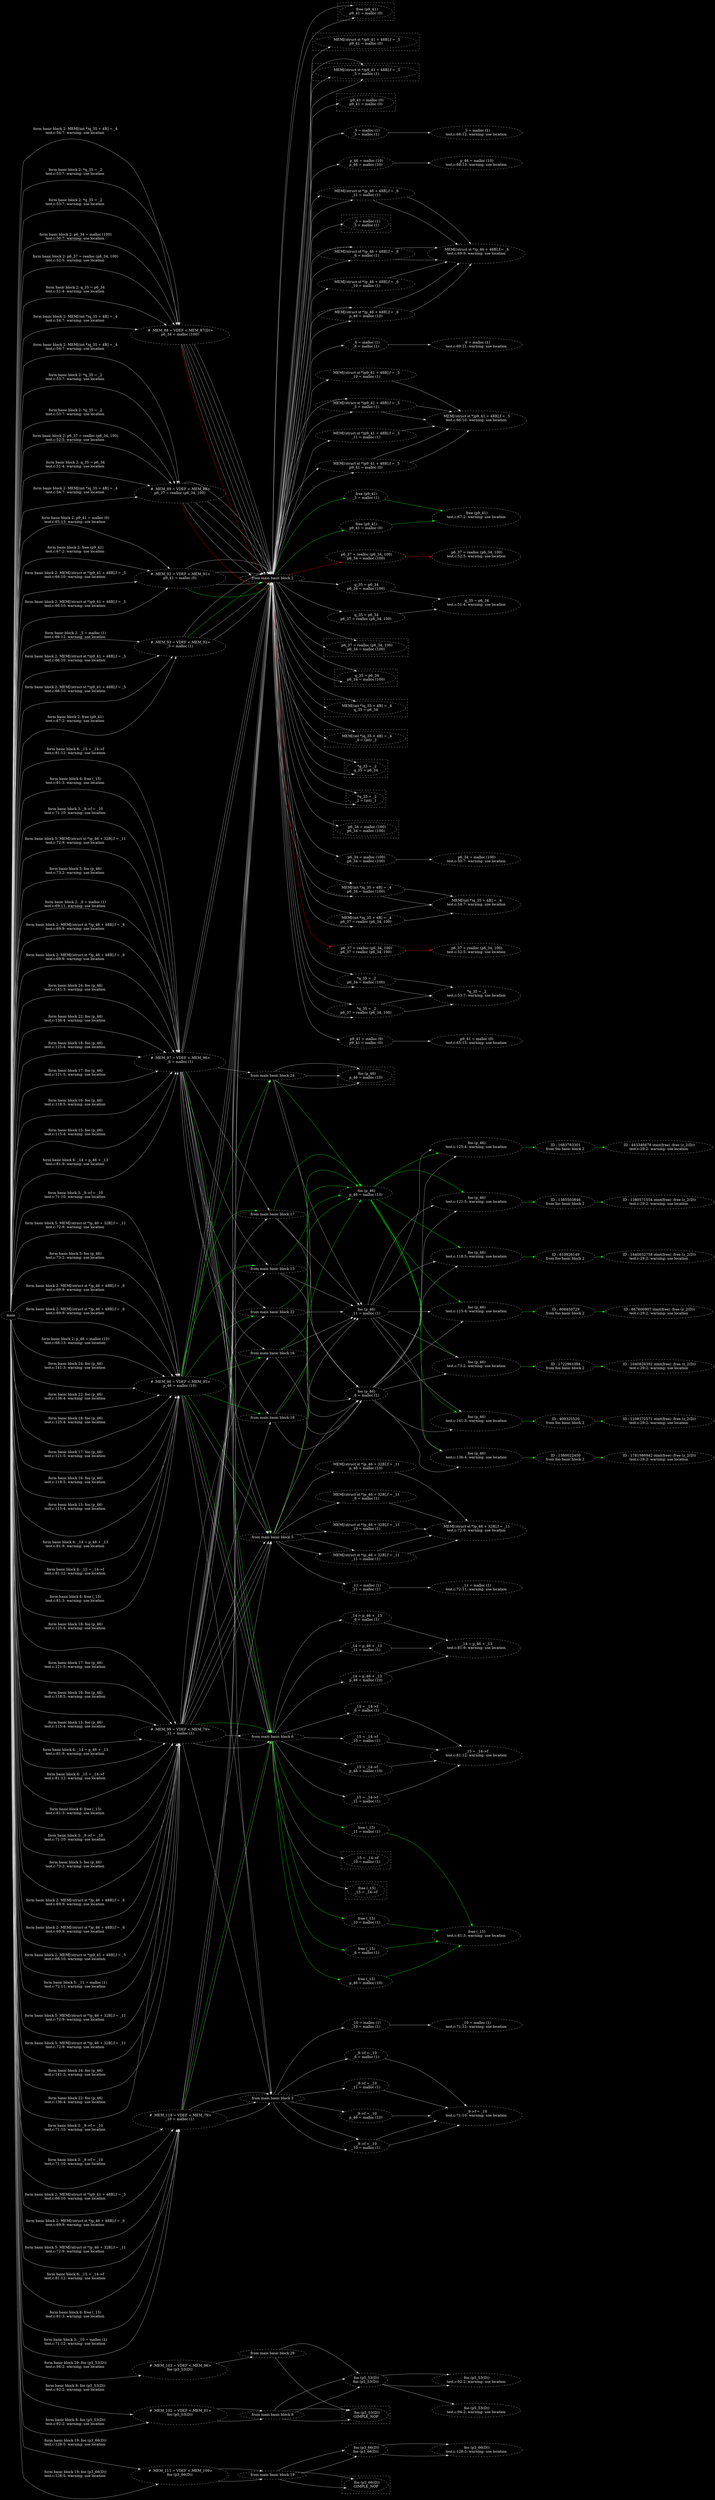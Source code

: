digraph {   graph [bgcolor=black];node [fillcolor=black color=lightgray     fontsize = 15 fontcolor=white  style="filled,dashed"]; edge [color=lightgray]; constraint=false ;rankdir = LR; rank=same; nodesep=1.0; 


" main
"->


" # .MEM_88 = VDEF <.MEM_87(D)>
p6_34 = malloc (100)

"

[fontsize = 15 fontcolor=white;label=" form basic block 2: p6_37 = realloc (p6_34, 100)
test.c:52:5: warning: use location

" ]

" # .MEM_88 = VDEF <.MEM_87(D)>
p6_34 = malloc (100)

"->

" from main basic block 2"

->" p6_37 = realloc (p6_34, 100)
p6_34 = malloc (100)
"

->" p6_37 = realloc (p6_34, 100)
test.c:52:5: warning: use location

"

[color="red" ]


" main
"->


" # .MEM_88 = VDEF <.MEM_87(D)>
p6_34 = malloc (100)

"

[fontsize = 15 fontcolor=white;label=" form basic block 2: q_35 = p6_34
test.c:51:4: warning: use location

" ]

" # .MEM_88 = VDEF <.MEM_87(D)>
p6_34 = malloc (100)

"->

" from main basic block 2"

->" q_35 = p6_34
p6_34 = malloc (100)
"

->" q_35 = p6_34
test.c:51:4: warning: use location

"


" main
"->


" # .MEM_88 = VDEF <.MEM_87(D)>
p6_34 = malloc (100)

"

[fontsize = 15 fontcolor=white;label=" form basic block 2: MEM[(int *)q_35 + 4B] = _4
test.c:54:7: warning: use location

" ]

" # .MEM_88 = VDEF <.MEM_87(D)>
p6_34 = malloc (100)

"->

" from main basic block 2"

->" MEM[(int *)q_35 + 4B] = _4
p6_34 = malloc (100)
"

->" MEM[(int *)q_35 + 4B] = _4
test.c:54:7: warning: use location

"


" main
"->


" # .MEM_88 = VDEF <.MEM_87(D)>
p6_34 = malloc (100)

"

[fontsize = 15 fontcolor=white;label=" form basic block 2: MEM[(int *)q_35 + 4B] = _4
test.c:54:7: warning: use location

" ]

" # .MEM_88 = VDEF <.MEM_87(D)>
p6_34 = malloc (100)

"->

" from main basic block 2"

->" MEM[(int *)q_35 + 4B] = _4
p6_34 = malloc (100)
"

->" MEM[(int *)q_35 + 4B] = _4
test.c:54:7: warning: use location

"


" main
"->


" # .MEM_88 = VDEF <.MEM_87(D)>
p6_34 = malloc (100)

"

[fontsize = 15 fontcolor=white;label=" form basic block 2: *q_35 = _2
test.c:53:7: warning: use location

" ]

" # .MEM_88 = VDEF <.MEM_87(D)>
p6_34 = malloc (100)

"->

" from main basic block 2"

->" *q_35 = _2
p6_34 = malloc (100)
"

->" *q_35 = _2
test.c:53:7: warning: use location

"


" main
"->


" # .MEM_88 = VDEF <.MEM_87(D)>
p6_34 = malloc (100)

"

[fontsize = 15 fontcolor=white;label=" form basic block 2: *q_35 = _2
test.c:53:7: warning: use location

" ]

" # .MEM_88 = VDEF <.MEM_87(D)>
p6_34 = malloc (100)

"->

" from main basic block 2"

->" *q_35 = _2
p6_34 = malloc (100)
"

->" *q_35 = _2
test.c:53:7: warning: use location

"


" main
"->


" # .MEM_88 = VDEF <.MEM_87(D)>
p6_34 = malloc (100)

"

[fontsize = 15 fontcolor=white;label=" form basic block 2: p6_34 = malloc (100)
test.c:50:7: warning: use location
" ]

" # .MEM_88 = VDEF <.MEM_87(D)>
p6_34 = malloc (100)

"->

" from main basic block 2"

->" p6_34 = malloc (100)
p6_34 = malloc (100)
"

->" p6_34 = malloc (100)
test.c:50:7: warning: use location
"


" from main basic block 2"

->subgraph cluster_1575362822 { color=lightgrey; style ="dashed";"  p6_37 = realloc (p6_34, 100)
p6_34 = malloc (100)
";}

" from main basic block 2"

->subgraph cluster_56674758 { color=lightgrey; style ="dashed";"  q_35 = p6_34
p6_34 = malloc (100)
";}

" from main basic block 2"

->subgraph cluster_282928336 { color=lightgrey; style ="dashed";"  MEM[(int *)q_35 + 4B] = _4
q_35 = p6_34
";}

" from main basic block 2"

->subgraph cluster_232375663 { color=lightgrey; style ="dashed";"  MEM[(int *)q_35 + 4B] = _4
_4 = (int) _3
";}

" from main basic block 2"

->subgraph cluster_1827764016 { color=lightgrey; style ="dashed";"  *q_35 = _2
q_35 = p6_34
";}

" from main basic block 2"

->subgraph cluster_1718423237 { color=lightgrey; style ="dashed";"  *q_35 = _2
_2 = (int) _1
";}

" from main basic block 2"

->subgraph cluster_2013150117 { color=lightgrey; style ="dashed";"  p6_34 = malloc (100)
p6_34 = malloc (100)
";}








" main
"->


" # .MEM_89 = VDEF <.MEM_88>
p6_37 = realloc (p6_34, 100)

"

[fontsize = 15 fontcolor=white;label=" form basic block 2: p6_37 = realloc (p6_34, 100)
test.c:52:5: warning: use location
" ]

" # .MEM_89 = VDEF <.MEM_88>
p6_37 = realloc (p6_34, 100)

"->

" from main basic block 2"

->" p6_37 = realloc (p6_34, 100)
p6_37 = realloc (p6_34, 100)
"

->" p6_37 = realloc (p6_34, 100)
test.c:52:5: warning: use location
"

[color="red" ]


" main
"->


" # .MEM_89 = VDEF <.MEM_88>
p6_37 = realloc (p6_34, 100)

"

[fontsize = 15 fontcolor=white;label=" form basic block 2: q_35 = p6_34
test.c:51:4: warning: use location

" ]

" # .MEM_89 = VDEF <.MEM_88>
p6_37 = realloc (p6_34, 100)

"->

" from main basic block 2"

->" q_35 = p6_34
p6_37 = realloc (p6_34, 100)
"

->" q_35 = p6_34
test.c:51:4: warning: use location

"


" main
"->


" # .MEM_89 = VDEF <.MEM_88>
p6_37 = realloc (p6_34, 100)

"

[fontsize = 15 fontcolor=white;label=" form basic block 2: MEM[(int *)q_35 + 4B] = _4
test.c:54:7: warning: use location

" ]

" # .MEM_89 = VDEF <.MEM_88>
p6_37 = realloc (p6_34, 100)

"->

" from main basic block 2"

->" MEM[(int *)q_35 + 4B] = _4
p6_37 = realloc (p6_34, 100)
"

->" MEM[(int *)q_35 + 4B] = _4
test.c:54:7: warning: use location

"


" main
"->


" # .MEM_89 = VDEF <.MEM_88>
p6_37 = realloc (p6_34, 100)

"

[fontsize = 15 fontcolor=white;label=" form basic block 2: MEM[(int *)q_35 + 4B] = _4
test.c:54:7: warning: use location

" ]

" # .MEM_89 = VDEF <.MEM_88>
p6_37 = realloc (p6_34, 100)

"->

" from main basic block 2"

->" MEM[(int *)q_35 + 4B] = _4
p6_37 = realloc (p6_34, 100)
"

->" MEM[(int *)q_35 + 4B] = _4
test.c:54:7: warning: use location

"


" main
"->


" # .MEM_89 = VDEF <.MEM_88>
p6_37 = realloc (p6_34, 100)

"

[fontsize = 15 fontcolor=white;label=" form basic block 2: *q_35 = _2
test.c:53:7: warning: use location

" ]

" # .MEM_89 = VDEF <.MEM_88>
p6_37 = realloc (p6_34, 100)

"->

" from main basic block 2"

->" *q_35 = _2
p6_37 = realloc (p6_34, 100)
"

->" *q_35 = _2
test.c:53:7: warning: use location

"


" main
"->


" # .MEM_89 = VDEF <.MEM_88>
p6_37 = realloc (p6_34, 100)

"

[fontsize = 15 fontcolor=white;label=" form basic block 2: *q_35 = _2
test.c:53:7: warning: use location

" ]

" # .MEM_89 = VDEF <.MEM_88>
p6_37 = realloc (p6_34, 100)

"->

" from main basic block 2"

->" *q_35 = _2
p6_37 = realloc (p6_34, 100)
"

->" *q_35 = _2
test.c:53:7: warning: use location

"

" from main basic block 2"

->subgraph cluster_321898078 { color=lightgrey; style ="dashed";"  p6_37 = realloc (p6_34, 100)
p6_34 = malloc (100)
";}

" from main basic block 2"

->subgraph cluster_1684743244 { color=lightgrey; style ="dashed";"  q_35 = p6_34
p6_34 = malloc (100)
";}

" from main basic block 2"

->subgraph cluster_1796514058 { color=lightgrey; style ="dashed";"  MEM[(int *)q_35 + 4B] = _4
q_35 = p6_34
";}

" from main basic block 2"

->subgraph cluster_977701069 { color=lightgrey; style ="dashed";"  MEM[(int *)q_35 + 4B] = _4
_4 = (int) _3
";}

" from main basic block 2"

->subgraph cluster_1281865594 { color=lightgrey; style ="dashed";"  *q_35 = _2
q_35 = p6_34
";}

" from main basic block 2"

->subgraph cluster_1542226495 { color=lightgrey; style ="dashed";"  *q_35 = _2
_2 = (int) _1
";}








" main
"->


" # .MEM_92 = VDEF <.MEM_91>
p9_41 = malloc (0)

"

[fontsize = 15 fontcolor=white;label=" form basic block 2: free (p9_41)
test.c:67:2: warning: use location

" ]

" # .MEM_92 = VDEF <.MEM_91>
p9_41 = malloc (0)

"->

" from main basic block 2"

->" free (p9_41)
p9_41 = malloc (0)
"

->" free (p9_41)
test.c:67:2: warning: use location

"

[color="green" ]


" main
"->


" # .MEM_92 = VDEF <.MEM_91>
p9_41 = malloc (0)

"

[fontsize = 15 fontcolor=white;label=" form basic block 2: MEM[(struct st *)p9_41 + 48B].f = _5
test.c:66:10: warning: use location

" ]

" # .MEM_92 = VDEF <.MEM_91>
p9_41 = malloc (0)

"->

" from main basic block 2"

->" MEM[(struct st *)p9_41 + 48B].f = _5
p9_41 = malloc (0)
"

->" MEM[(struct st *)p9_41 + 48B].f = _5
test.c:66:10: warning: use location

"


" main
"->


" # .MEM_92 = VDEF <.MEM_91>
p9_41 = malloc (0)

"

[fontsize = 15 fontcolor=white;label=" form basic block 2: MEM[(struct st *)p9_41 + 48B].f = _5
test.c:66:10: warning: use location

" ]

" # .MEM_92 = VDEF <.MEM_91>
p9_41 = malloc (0)

"->

" from main basic block 2"

->" MEM[(struct st *)p9_41 + 48B].f = _5
p9_41 = malloc (0)
"

->" MEM[(struct st *)p9_41 + 48B].f = _5
test.c:66:10: warning: use location

"


" main
"->


" # .MEM_92 = VDEF <.MEM_91>
p9_41 = malloc (0)

"

[fontsize = 15 fontcolor=white;label=" form basic block 2: p9_41 = malloc (0)
test.c:65:13: warning: use location
" ]

" # .MEM_92 = VDEF <.MEM_91>
p9_41 = malloc (0)

"->

" from main basic block 2"

->" p9_41 = malloc (0)
p9_41 = malloc (0)
"

->" p9_41 = malloc (0)
test.c:65:13: warning: use location
"


" from main basic block 2"

->subgraph cluster_1890886908 { color=lightgrey; style ="dashed";"  free (p9_41)
p9_41 = malloc (0)
";}

" from main basic block 2"

->subgraph cluster_518482644 { color=lightgrey; style ="dashed";"  MEM[(struct st *)p9_41 + 48B].f = _5
p9_41 = malloc (0)
";}

" from main basic block 2"

->subgraph cluster_1396089623 { color=lightgrey; style ="dashed";"  MEM[(struct st *)p9_41 + 48B].f = _5
_5 = malloc (1)
";}

" from main basic block 2"

->subgraph cluster_257512595 { color=lightgrey; style ="dashed";"  p9_41 = malloc (0)
p9_41 = malloc (0)
";}








" main
"->


" # .MEM_93 = VDEF <.MEM_92>
_5 = malloc (1)

"

[fontsize = 15 fontcolor=white;label=" form basic block 2: MEM[(struct st *)p9_41 + 48B].f = _5
test.c:66:10: warning: use location

" ]

" # .MEM_93 = VDEF <.MEM_92>
_5 = malloc (1)

"->

" from main basic block 2"

->" MEM[(struct st *)p9_41 + 48B].f = _5
_5 = malloc (1)
"

->" MEM[(struct st *)p9_41 + 48B].f = _5
test.c:66:10: warning: use location

"


" main
"->


" # .MEM_93 = VDEF <.MEM_92>
_5 = malloc (1)

"

[fontsize = 15 fontcolor=white;label=" form basic block 2: MEM[(struct st *)p9_41 + 48B].f = _5
test.c:66:10: warning: use location

" ]

" # .MEM_93 = VDEF <.MEM_92>
_5 = malloc (1)

"->

" from main basic block 2"

->" MEM[(struct st *)p9_41 + 48B].f = _5
_5 = malloc (1)
"

->" MEM[(struct st *)p9_41 + 48B].f = _5
test.c:66:10: warning: use location

"


" main
"->


" # .MEM_93 = VDEF <.MEM_92>
_5 = malloc (1)

"

[fontsize = 15 fontcolor=white;label=" form basic block 2: free (p9_41)
test.c:67:2: warning: use location

" ]

" # .MEM_93 = VDEF <.MEM_92>
_5 = malloc (1)

"->

" from main basic block 2"

->" free (p9_41)
_5 = malloc (1)
"

->" free (p9_41)
test.c:67:2: warning: use location

"

[color="green" ]


" main
"->


" # .MEM_93 = VDEF <.MEM_92>
_5 = malloc (1)

"

[fontsize = 15 fontcolor=white;label=" form basic block 2: _5 = malloc (1)
test.c:66:12: warning: use location
" ]

" # .MEM_93 = VDEF <.MEM_92>
_5 = malloc (1)

"->

" from main basic block 2"

->" _5 = malloc (1)
_5 = malloc (1)
"

->" _5 = malloc (1)
test.c:66:12: warning: use location
"


" from main basic block 2"

->subgraph cluster_259763781 { color=lightgrey; style ="dashed";"  MEM[(struct st *)p9_41 + 48B].f = _5
_5 = malloc (1)
";}

" from main basic block 2"

->subgraph cluster_904896460 { color=lightgrey; style ="dashed";"  MEM[(struct st *)p9_41 + 48B].f = _5
_5 = malloc (1)
";}

" from main basic block 2"

->subgraph cluster_1092732997 { color=lightgrey; style ="dashed";"  free (p9_41)
p9_41 = malloc (0)
";}

" from main basic block 2"

->subgraph cluster_1826447969 { color=lightgrey; style ="dashed";"  _5 = malloc (1)
_5 = malloc (1)
";}








" main
"->


" # .MEM_96 = VDEF <.MEM_95>
p_46 = malloc (10)

"

[fontsize = 15 fontcolor=white;label=" form basic block 24: foo (p_46)
test.c:141:3: warning: use location

" ]

" # .MEM_96 = VDEF <.MEM_95>
p_46 = malloc (10)

"->

" from main basic block 24"

->" foo (p_46)
p_46 = malloc (10)
"

->" foo (p_46)
test.c:141:3: warning: use location

"


->" ID : 409325520
from foo basic block 2"->

" ID : 1108172571 stmt(free) :free (z_2(D))
test.c:29:2: warning: use location
"

[color="green" ]

" ID : 1108172571 stmt(free) :free (z_2(D))
test.c:29:2: warning: use location
"


" main
"->


" # .MEM_96 = VDEF <.MEM_95>
p_46 = malloc (10)

"

[fontsize = 15 fontcolor=white;label=" form basic block 22: foo (p_46)
test.c:136:4: warning: use location

" ]

" # .MEM_96 = VDEF <.MEM_95>
p_46 = malloc (10)

"->

" from main basic block 22"

->" foo (p_46)
p_46 = malloc (10)
"

->" foo (p_46)
test.c:136:4: warning: use location

"


->" ID : 1360022450
from foo basic block 2"->

" ID : 1781986942 stmt(free) :free (z_2(D))
test.c:29:2: warning: use location
"

[color="green" ]

" ID : 1781986942 stmt(free) :free (z_2(D))
test.c:29:2: warning: use location
"


" main
"->


" # .MEM_96 = VDEF <.MEM_95>
p_46 = malloc (10)

"

[fontsize = 15 fontcolor=white;label=" form basic block 18: foo (p_46)
test.c:125:4: warning: use location

" ]

" # .MEM_96 = VDEF <.MEM_95>
p_46 = malloc (10)

"->

" from main basic block 18"

->" foo (p_46)
p_46 = malloc (10)
"

->" foo (p_46)
test.c:125:4: warning: use location

"


->" ID : 1683783301
from foo basic block 2"->

" ID : 443346678 stmt(free) :free (z_2(D))
test.c:29:2: warning: use location
"

[color="green" ]

" ID : 443346678 stmt(free) :free (z_2(D))
test.c:29:2: warning: use location
"


" main
"->


" # .MEM_96 = VDEF <.MEM_95>
p_46 = malloc (10)

"

[fontsize = 15 fontcolor=white;label=" form basic block 17: foo (p_46)
test.c:121:5: warning: use location

" ]

" # .MEM_96 = VDEF <.MEM_95>
p_46 = malloc (10)

"->

" from main basic block 17"

->" foo (p_46)
p_46 = malloc (10)
"

->" foo (p_46)
test.c:121:5: warning: use location

"


->" ID : 1385503846
from foo basic block 2"->

" ID : 1380571554 stmt(free) :free (z_2(D))
test.c:29:2: warning: use location
"

[color="green" ]

" ID : 1380571554 stmt(free) :free (z_2(D))
test.c:29:2: warning: use location
"


" main
"->


" # .MEM_96 = VDEF <.MEM_95>
p_46 = malloc (10)

"

[fontsize = 15 fontcolor=white;label=" form basic block 16: foo (p_46)
test.c:118:5: warning: use location

" ]

" # .MEM_96 = VDEF <.MEM_95>
p_46 = malloc (10)

"->

" from main basic block 16"

->" foo (p_46)
p_46 = malloc (10)
"

->" foo (p_46)
test.c:118:5: warning: use location

"


->" ID : 810926149
from foo basic block 2"->

" ID : 1440032758 stmt(free) :free (z_2(D))
test.c:29:2: warning: use location
"

[color="green" ]

" ID : 1440032758 stmt(free) :free (z_2(D))
test.c:29:2: warning: use location
"


" main
"->


" # .MEM_96 = VDEF <.MEM_95>
p_46 = malloc (10)

"

[fontsize = 15 fontcolor=white;label=" form basic block 15: foo (p_46)
test.c:115:4: warning: use location

" ]

" # .MEM_96 = VDEF <.MEM_95>
p_46 = malloc (10)

"->

" from main basic block 15"

->" foo (p_46)
p_46 = malloc (10)
"

->" foo (p_46)
test.c:115:4: warning: use location

"


->" ID : 808450729
from foo basic block 2"->

" ID : 867600907 stmt(free) :free (z_2(D))
test.c:29:2: warning: use location
"

[color="green" ]

" ID : 867600907 stmt(free) :free (z_2(D))
test.c:29:2: warning: use location
"


" main
"->


" # .MEM_96 = VDEF <.MEM_95>
p_46 = malloc (10)

"

[fontsize = 15 fontcolor=white;label=" form basic block 6: _14 = p_46 + _13
test.c:81:9: warning: use location

" ]

" # .MEM_96 = VDEF <.MEM_95>
p_46 = malloc (10)

"->

" from main basic block 6"

->" _14 = p_46 + _13
p_46 = malloc (10)
"

->" _14 = p_46 + _13
test.c:81:9: warning: use location

"


" main
"->


" # .MEM_96 = VDEF <.MEM_95>
p_46 = malloc (10)

"

[fontsize = 15 fontcolor=white;label=" form basic block 6: _15 = _14->f
test.c:81:12: warning: use location

" ]

" # .MEM_96 = VDEF <.MEM_95>
p_46 = malloc (10)

"->

" from main basic block 6"

->" _15 = _14->f
p_46 = malloc (10)
"

->" _15 = _14->f
test.c:81:12: warning: use location

"


" main
"->


" # .MEM_96 = VDEF <.MEM_95>
p_46 = malloc (10)

"

[fontsize = 15 fontcolor=white;label=" form basic block 6: free (_15)
test.c:81:3: warning: use location

" ]

" # .MEM_96 = VDEF <.MEM_95>
p_46 = malloc (10)

"->

" from main basic block 6"

->" free (_15)
p_46 = malloc (10)
"

->" free (_15)
test.c:81:3: warning: use location

"

[color="green" ]


" main
"->


" # .MEM_96 = VDEF <.MEM_95>
p_46 = malloc (10)

"

[fontsize = 15 fontcolor=white;label=" form basic block 3: _9->f = _10
test.c:71:10: warning: use location

" ]

" # .MEM_96 = VDEF <.MEM_95>
p_46 = malloc (10)

"->

" from main basic block 3"

->" _9->f = _10
p_46 = malloc (10)
"

->" _9->f = _10
test.c:71:10: warning: use location

"


" main
"->


" # .MEM_96 = VDEF <.MEM_95>
p_46 = malloc (10)

"

[fontsize = 15 fontcolor=white;label=" form basic block 5: MEM[(struct st *)p_46 + 32B].f = _11
test.c:72:9: warning: use location

" ]

" # .MEM_96 = VDEF <.MEM_95>
p_46 = malloc (10)

"->

" from main basic block 5"

->" MEM[(struct st *)p_46 + 32B].f = _11
p_46 = malloc (10)
"

->" MEM[(struct st *)p_46 + 32B].f = _11
test.c:72:9: warning: use location

"


" main
"->


" # .MEM_96 = VDEF <.MEM_95>
p_46 = malloc (10)

"

[fontsize = 15 fontcolor=white;label=" form basic block 5: foo (p_46)
test.c:73:2: warning: use location

" ]

" # .MEM_96 = VDEF <.MEM_95>
p_46 = malloc (10)

"->

" from main basic block 5"

->" foo (p_46)
p_46 = malloc (10)
"

->" foo (p_46)
test.c:73:2: warning: use location

"


->" ID : 1722961094
from foo basic block 2"->

" ID : 1040826392 stmt(free) :free (z_2(D))
test.c:29:2: warning: use location
"

[color="green" ]

" ID : 1040826392 stmt(free) :free (z_2(D))
test.c:29:2: warning: use location
"


" main
"->


" # .MEM_96 = VDEF <.MEM_95>
p_46 = malloc (10)

"

[fontsize = 15 fontcolor=white;label=" form basic block 2: MEM[(struct st *)p_46 + 48B].f = _6
test.c:69:9: warning: use location

" ]

" # .MEM_96 = VDEF <.MEM_95>
p_46 = malloc (10)

"->

" from main basic block 2"

->" MEM[(struct st *)p_46 + 48B].f = _6
p_46 = malloc (10)
"

->" MEM[(struct st *)p_46 + 48B].f = _6
test.c:69:9: warning: use location

"


" main
"->


" # .MEM_96 = VDEF <.MEM_95>
p_46 = malloc (10)

"

[fontsize = 15 fontcolor=white;label=" form basic block 2: MEM[(struct st *)p_46 + 48B].f = _6
test.c:69:9: warning: use location

" ]

" # .MEM_96 = VDEF <.MEM_95>
p_46 = malloc (10)

"->

" from main basic block 2"

->" MEM[(struct st *)p_46 + 48B].f = _6
p_46 = malloc (10)
"

->" MEM[(struct st *)p_46 + 48B].f = _6
test.c:69:9: warning: use location

"


" main
"->


" # .MEM_96 = VDEF <.MEM_95>
p_46 = malloc (10)

"

[fontsize = 15 fontcolor=white;label=" form basic block 2: p_46 = malloc (10)
test.c:68:13: warning: use location
" ]

" # .MEM_96 = VDEF <.MEM_95>
p_46 = malloc (10)

"->

" from main basic block 2"

->" p_46 = malloc (10)
p_46 = malloc (10)
"

->" p_46 = malloc (10)
test.c:68:13: warning: use location
"


" from main basic block 24"

->subgraph cluster_547881275 { color=lightgrey; style ="dashed";"  foo (p_46)
p_46 = malloc (10)
";}








" main
"->


" # .MEM_97 = VDEF <.MEM_96>
_6 = malloc (1)

"

[fontsize = 15 fontcolor=white;label=" form basic block 2: MEM[(struct st *)p_46 + 48B].f = _6
test.c:69:9: warning: use location

" ]

" # .MEM_97 = VDEF <.MEM_96>
_6 = malloc (1)

"->

" from main basic block 2"

->" MEM[(struct st *)p_46 + 48B].f = _6
_6 = malloc (1)
"

->" MEM[(struct st *)p_46 + 48B].f = _6
test.c:69:9: warning: use location

"


" main
"->


" # .MEM_97 = VDEF <.MEM_96>
_6 = malloc (1)

"

[fontsize = 15 fontcolor=white;label=" form basic block 2: MEM[(struct st *)p_46 + 48B].f = _6
test.c:69:9: warning: use location

" ]

" # .MEM_97 = VDEF <.MEM_96>
_6 = malloc (1)

"->

" from main basic block 2"

->" MEM[(struct st *)p_46 + 48B].f = _6
_6 = malloc (1)
"

->" MEM[(struct st *)p_46 + 48B].f = _6
test.c:69:9: warning: use location

"


" main
"->


" # .MEM_97 = VDEF <.MEM_96>
_6 = malloc (1)

"

[fontsize = 15 fontcolor=white;label=" form basic block 24: foo (p_46)
test.c:141:3: warning: use location

" ]

" # .MEM_97 = VDEF <.MEM_96>
_6 = malloc (1)

"->

" from main basic block 24"

->" foo (p_46)
_6 = malloc (1)
"

->" foo (p_46)
test.c:141:3: warning: use location

"


" main
"->


" # .MEM_97 = VDEF <.MEM_96>
_6 = malloc (1)

"

[fontsize = 15 fontcolor=white;label=" form basic block 22: foo (p_46)
test.c:136:4: warning: use location

" ]

" # .MEM_97 = VDEF <.MEM_96>
_6 = malloc (1)

"->

" from main basic block 22"

->" foo (p_46)
_6 = malloc (1)
"

->" foo (p_46)
test.c:136:4: warning: use location

"


" main
"->


" # .MEM_97 = VDEF <.MEM_96>
_6 = malloc (1)

"

[fontsize = 15 fontcolor=white;label=" form basic block 18: foo (p_46)
test.c:125:4: warning: use location

" ]

" # .MEM_97 = VDEF <.MEM_96>
_6 = malloc (1)

"->

" from main basic block 18"

->" foo (p_46)
_6 = malloc (1)
"

->" foo (p_46)
test.c:125:4: warning: use location

"


" main
"->


" # .MEM_97 = VDEF <.MEM_96>
_6 = malloc (1)

"

[fontsize = 15 fontcolor=white;label=" form basic block 17: foo (p_46)
test.c:121:5: warning: use location

" ]

" # .MEM_97 = VDEF <.MEM_96>
_6 = malloc (1)

"->

" from main basic block 17"

->" foo (p_46)
_6 = malloc (1)
"

->" foo (p_46)
test.c:121:5: warning: use location

"


" main
"->


" # .MEM_97 = VDEF <.MEM_96>
_6 = malloc (1)

"

[fontsize = 15 fontcolor=white;label=" form basic block 16: foo (p_46)
test.c:118:5: warning: use location

" ]

" # .MEM_97 = VDEF <.MEM_96>
_6 = malloc (1)

"->

" from main basic block 16"

->" foo (p_46)
_6 = malloc (1)
"

->" foo (p_46)
test.c:118:5: warning: use location

"


" main
"->


" # .MEM_97 = VDEF <.MEM_96>
_6 = malloc (1)

"

[fontsize = 15 fontcolor=white;label=" form basic block 15: foo (p_46)
test.c:115:4: warning: use location

" ]

" # .MEM_97 = VDEF <.MEM_96>
_6 = malloc (1)

"->

" from main basic block 15"

->" foo (p_46)
_6 = malloc (1)
"

->" foo (p_46)
test.c:115:4: warning: use location

"


" main
"->


" # .MEM_97 = VDEF <.MEM_96>
_6 = malloc (1)

"

[fontsize = 15 fontcolor=white;label=" form basic block 6: _14 = p_46 + _13
test.c:81:9: warning: use location

" ]

" # .MEM_97 = VDEF <.MEM_96>
_6 = malloc (1)

"->

" from main basic block 6"

->" _14 = p_46 + _13
_6 = malloc (1)
"

->" _14 = p_46 + _13
test.c:81:9: warning: use location

"


" main
"->


" # .MEM_97 = VDEF <.MEM_96>
_6 = malloc (1)

"

[fontsize = 15 fontcolor=white;label=" form basic block 6: _15 = _14->f
test.c:81:12: warning: use location

" ]

" # .MEM_97 = VDEF <.MEM_96>
_6 = malloc (1)

"->

" from main basic block 6"

->" _15 = _14->f
_6 = malloc (1)
"

->" _15 = _14->f
test.c:81:12: warning: use location

"


" main
"->


" # .MEM_97 = VDEF <.MEM_96>
_6 = malloc (1)

"

[fontsize = 15 fontcolor=white;label=" form basic block 6: free (_15)
test.c:81:3: warning: use location

" ]

" # .MEM_97 = VDEF <.MEM_96>
_6 = malloc (1)

"->

" from main basic block 6"

->" free (_15)
_6 = malloc (1)
"

->" free (_15)
test.c:81:3: warning: use location

"

[color="green" ]


" main
"->


" # .MEM_97 = VDEF <.MEM_96>
_6 = malloc (1)

"

[fontsize = 15 fontcolor=white;label=" form basic block 3: _9->f = _10
test.c:71:10: warning: use location

" ]

" # .MEM_97 = VDEF <.MEM_96>
_6 = malloc (1)

"->

" from main basic block 3"

->" _9->f = _10
_6 = malloc (1)
"

->" _9->f = _10
test.c:71:10: warning: use location

"


" main
"->


" # .MEM_97 = VDEF <.MEM_96>
_6 = malloc (1)

"

[fontsize = 15 fontcolor=white;label=" form basic block 5: MEM[(struct st *)p_46 + 32B].f = _11
test.c:72:9: warning: use location

" ]

" # .MEM_97 = VDEF <.MEM_96>
_6 = malloc (1)

"->

" from main basic block 5"

->" MEM[(struct st *)p_46 + 32B].f = _11
_6 = malloc (1)
"

->" MEM[(struct st *)p_46 + 32B].f = _11
test.c:72:9: warning: use location

"


" main
"->


" # .MEM_97 = VDEF <.MEM_96>
_6 = malloc (1)

"

[fontsize = 15 fontcolor=white;label=" form basic block 5: foo (p_46)
test.c:73:2: warning: use location

" ]

" # .MEM_97 = VDEF <.MEM_96>
_6 = malloc (1)

"->

" from main basic block 5"

->" foo (p_46)
_6 = malloc (1)
"

->" foo (p_46)
test.c:73:2: warning: use location

"


" main
"->


" # .MEM_97 = VDEF <.MEM_96>
_6 = malloc (1)

"

[fontsize = 15 fontcolor=white;label=" form basic block 2: _6 = malloc (1)
test.c:69:11: warning: use location
" ]

" # .MEM_97 = VDEF <.MEM_96>
_6 = malloc (1)

"->

" from main basic block 2"

->" _6 = malloc (1)
_6 = malloc (1)
"

->" _6 = malloc (1)
test.c:69:11: warning: use location
"


" from main basic block 24"

->subgraph cluster_2097749768 { color=lightgrey; style ="dashed";"  foo (p_46)
p_46 = malloc (10)
";}








" main
"->


" # .MEM_118 = VDEF <.MEM_79>
_10 = malloc (1)

"

[fontsize = 15 fontcolor=white;label=" form basic block 3: _9->f = _10
test.c:71:10: warning: use location

" ]

" # .MEM_118 = VDEF <.MEM_79>
_10 = malloc (1)

"->

" from main basic block 3"

->" _9->f = _10
_10 = malloc (1)
"

->" _9->f = _10
test.c:71:10: warning: use location

"


" main
"->


" # .MEM_118 = VDEF <.MEM_79>
_10 = malloc (1)

"

[fontsize = 15 fontcolor=white;label=" form basic block 3: _9->f = _10
test.c:71:10: warning: use location

" ]

" # .MEM_118 = VDEF <.MEM_79>
_10 = malloc (1)

"->

" from main basic block 3"

->" _9->f = _10
_10 = malloc (1)
"

->" _9->f = _10
test.c:71:10: warning: use location

"


" main
"->


" # .MEM_118 = VDEF <.MEM_79>
_10 = malloc (1)

"

[fontsize = 15 fontcolor=white;label=" form basic block 2: MEM[(struct st *)p9_41 + 48B].f = _5
test.c:66:10: warning: use location

" ]

" # .MEM_118 = VDEF <.MEM_79>
_10 = malloc (1)

"->

" from main basic block 2"

->" MEM[(struct st *)p9_41 + 48B].f = _5
_10 = malloc (1)
"

->" MEM[(struct st *)p9_41 + 48B].f = _5
test.c:66:10: warning: use location

"


" main
"->


" # .MEM_118 = VDEF <.MEM_79>
_10 = malloc (1)

"

[fontsize = 15 fontcolor=white;label=" form basic block 2: MEM[(struct st *)p_46 + 48B].f = _6
test.c:69:9: warning: use location

" ]

" # .MEM_118 = VDEF <.MEM_79>
_10 = malloc (1)

"->

" from main basic block 2"

->" MEM[(struct st *)p_46 + 48B].f = _6
_10 = malloc (1)
"

->" MEM[(struct st *)p_46 + 48B].f = _6
test.c:69:9: warning: use location

"


" main
"->


" # .MEM_118 = VDEF <.MEM_79>
_10 = malloc (1)

"

[fontsize = 15 fontcolor=white;label=" form basic block 5: MEM[(struct st *)p_46 + 32B].f = _11
test.c:72:9: warning: use location

" ]

" # .MEM_118 = VDEF <.MEM_79>
_10 = malloc (1)

"->

" from main basic block 5"

->" MEM[(struct st *)p_46 + 32B].f = _11
_10 = malloc (1)
"

->" MEM[(struct st *)p_46 + 32B].f = _11
test.c:72:9: warning: use location

"


" main
"->


" # .MEM_118 = VDEF <.MEM_79>
_10 = malloc (1)

"

[fontsize = 15 fontcolor=white;label=" form basic block 6: _15 = _14->f
test.c:81:12: warning: use location

" ]

" # .MEM_118 = VDEF <.MEM_79>
_10 = malloc (1)

"->

" from main basic block 6"

->" _15 = _14->f
_10 = malloc (1)
"

->" _15 = _14->f
test.c:81:12: warning: use location

"


" main
"->


" # .MEM_118 = VDEF <.MEM_79>
_10 = malloc (1)

"

[fontsize = 15 fontcolor=white;label=" form basic block 6: free (_15)
test.c:81:3: warning: use location

" ]

" # .MEM_118 = VDEF <.MEM_79>
_10 = malloc (1)

"->

" from main basic block 6"

->" free (_15)
_10 = malloc (1)
"

->" free (_15)
test.c:81:3: warning: use location

"

[color="green" ]


" main
"->


" # .MEM_118 = VDEF <.MEM_79>
_10 = malloc (1)

"

[fontsize = 15 fontcolor=white;label=" form basic block 3: _10 = malloc (1)
test.c:71:12: warning: use location
" ]

" # .MEM_118 = VDEF <.MEM_79>
_10 = malloc (1)

"->

" from main basic block 3"

->" _10 = malloc (1)
_10 = malloc (1)
"

->" _10 = malloc (1)
test.c:71:12: warning: use location
"


" from main basic block 6"

->subgraph cluster_1590883684 { color=lightgrey; style ="dashed";"  _15 = _14->f
_10 = malloc (1)
";}

" from main basic block 6"

->subgraph cluster_484024869 { color=lightgrey; style ="dashed";"  free (_15)
_15 = _14->f
";}








" main
"->


" # .MEM_99 = VDEF <.MEM_79>
_11 = malloc (1)

"

[fontsize = 15 fontcolor=white;label=" form basic block 5: MEM[(struct st *)p_46 + 32B].f = _11
test.c:72:9: warning: use location

" ]

" # .MEM_99 = VDEF <.MEM_79>
_11 = malloc (1)

"->

" from main basic block 5"

->" MEM[(struct st *)p_46 + 32B].f = _11
_11 = malloc (1)
"

->" MEM[(struct st *)p_46 + 32B].f = _11
test.c:72:9: warning: use location

"


" main
"->


" # .MEM_99 = VDEF <.MEM_79>
_11 = malloc (1)

"

[fontsize = 15 fontcolor=white;label=" form basic block 5: MEM[(struct st *)p_46 + 32B].f = _11
test.c:72:9: warning: use location

" ]

" # .MEM_99 = VDEF <.MEM_79>
_11 = malloc (1)

"->

" from main basic block 5"

->" MEM[(struct st *)p_46 + 32B].f = _11
_11 = malloc (1)
"

->" MEM[(struct st *)p_46 + 32B].f = _11
test.c:72:9: warning: use location

"


" main
"->


" # .MEM_99 = VDEF <.MEM_79>
_11 = malloc (1)

"

[fontsize = 15 fontcolor=white;label=" form basic block 24: foo (p_46)
test.c:141:3: warning: use location

" ]

" # .MEM_99 = VDEF <.MEM_79>
_11 = malloc (1)

"->

" from main basic block 24"

->" foo (p_46)
_11 = malloc (1)
"

->" foo (p_46)
test.c:141:3: warning: use location

"


" main
"->


" # .MEM_99 = VDEF <.MEM_79>
_11 = malloc (1)

"

[fontsize = 15 fontcolor=white;label=" form basic block 22: foo (p_46)
test.c:136:4: warning: use location

" ]

" # .MEM_99 = VDEF <.MEM_79>
_11 = malloc (1)

"->

" from main basic block 22"

->" foo (p_46)
_11 = malloc (1)
"

->" foo (p_46)
test.c:136:4: warning: use location

"


" main
"->


" # .MEM_99 = VDEF <.MEM_79>
_11 = malloc (1)

"

[fontsize = 15 fontcolor=white;label=" form basic block 18: foo (p_46)
test.c:125:4: warning: use location

" ]

" # .MEM_99 = VDEF <.MEM_79>
_11 = malloc (1)

"->

" from main basic block 18"

->" foo (p_46)
_11 = malloc (1)
"

->" foo (p_46)
test.c:125:4: warning: use location

"


" main
"->


" # .MEM_99 = VDEF <.MEM_79>
_11 = malloc (1)

"

[fontsize = 15 fontcolor=white;label=" form basic block 17: foo (p_46)
test.c:121:5: warning: use location

" ]

" # .MEM_99 = VDEF <.MEM_79>
_11 = malloc (1)

"->

" from main basic block 17"

->" foo (p_46)
_11 = malloc (1)
"

->" foo (p_46)
test.c:121:5: warning: use location

"


" main
"->


" # .MEM_99 = VDEF <.MEM_79>
_11 = malloc (1)

"

[fontsize = 15 fontcolor=white;label=" form basic block 16: foo (p_46)
test.c:118:5: warning: use location

" ]

" # .MEM_99 = VDEF <.MEM_79>
_11 = malloc (1)

"->

" from main basic block 16"

->" foo (p_46)
_11 = malloc (1)
"

->" foo (p_46)
test.c:118:5: warning: use location

"


" main
"->


" # .MEM_99 = VDEF <.MEM_79>
_11 = malloc (1)

"

[fontsize = 15 fontcolor=white;label=" form basic block 15: foo (p_46)
test.c:115:4: warning: use location

" ]

" # .MEM_99 = VDEF <.MEM_79>
_11 = malloc (1)

"->

" from main basic block 15"

->" foo (p_46)
_11 = malloc (1)
"

->" foo (p_46)
test.c:115:4: warning: use location

"


" main
"->


" # .MEM_99 = VDEF <.MEM_79>
_11 = malloc (1)

"

[fontsize = 15 fontcolor=white;label=" form basic block 6: _14 = p_46 + _13
test.c:81:9: warning: use location

" ]

" # .MEM_99 = VDEF <.MEM_79>
_11 = malloc (1)

"->

" from main basic block 6"

->" _14 = p_46 + _13
_11 = malloc (1)
"

->" _14 = p_46 + _13
test.c:81:9: warning: use location

"


" main
"->


" # .MEM_99 = VDEF <.MEM_79>
_11 = malloc (1)

"

[fontsize = 15 fontcolor=white;label=" form basic block 6: _15 = _14->f
test.c:81:12: warning: use location

" ]

" # .MEM_99 = VDEF <.MEM_79>
_11 = malloc (1)

"->

" from main basic block 6"

->" _15 = _14->f
_11 = malloc (1)
"

->" _15 = _14->f
test.c:81:12: warning: use location

"


" main
"->


" # .MEM_99 = VDEF <.MEM_79>
_11 = malloc (1)

"

[fontsize = 15 fontcolor=white;label=" form basic block 6: free (_15)
test.c:81:3: warning: use location

" ]

" # .MEM_99 = VDEF <.MEM_79>
_11 = malloc (1)

"->

" from main basic block 6"

->" free (_15)
_11 = malloc (1)
"

->" free (_15)
test.c:81:3: warning: use location

"

[color="green" ]


" main
"->


" # .MEM_99 = VDEF <.MEM_79>
_11 = malloc (1)

"

[fontsize = 15 fontcolor=white;label=" form basic block 3: _9->f = _10
test.c:71:10: warning: use location

" ]

" # .MEM_99 = VDEF <.MEM_79>
_11 = malloc (1)

"->

" from main basic block 3"

->" _9->f = _10
_11 = malloc (1)
"

->" _9->f = _10
test.c:71:10: warning: use location

"


" main
"->


" # .MEM_99 = VDEF <.MEM_79>
_11 = malloc (1)

"

[fontsize = 15 fontcolor=white;label=" form basic block 5: foo (p_46)
test.c:73:2: warning: use location

" ]

" # .MEM_99 = VDEF <.MEM_79>
_11 = malloc (1)

"->

" from main basic block 5"

->" foo (p_46)
_11 = malloc (1)
"

->" foo (p_46)
test.c:73:2: warning: use location

"


" main
"->


" # .MEM_99 = VDEF <.MEM_79>
_11 = malloc (1)

"

[fontsize = 15 fontcolor=white;label=" form basic block 2: MEM[(struct st *)p_46 + 48B].f = _6
test.c:69:9: warning: use location

" ]

" # .MEM_99 = VDEF <.MEM_79>
_11 = malloc (1)

"->

" from main basic block 2"

->" MEM[(struct st *)p_46 + 48B].f = _6
_11 = malloc (1)
"

->" MEM[(struct st *)p_46 + 48B].f = _6
test.c:69:9: warning: use location

"


" main
"->


" # .MEM_99 = VDEF <.MEM_79>
_11 = malloc (1)

"

[fontsize = 15 fontcolor=white;label=" form basic block 2: MEM[(struct st *)p_46 + 48B].f = _6
test.c:69:9: warning: use location

" ]

" # .MEM_99 = VDEF <.MEM_79>
_11 = malloc (1)

"->

" from main basic block 2"

->" MEM[(struct st *)p_46 + 48B].f = _6
_11 = malloc (1)
"

->" MEM[(struct st *)p_46 + 48B].f = _6
test.c:69:9: warning: use location

"


" main
"->


" # .MEM_99 = VDEF <.MEM_79>
_11 = malloc (1)

"

[fontsize = 15 fontcolor=white;label=" form basic block 2: MEM[(struct st *)p9_41 + 48B].f = _5
test.c:66:10: warning: use location

" ]

" # .MEM_99 = VDEF <.MEM_79>
_11 = malloc (1)

"->

" from main basic block 2"

->" MEM[(struct st *)p9_41 + 48B].f = _5
_11 = malloc (1)
"

->" MEM[(struct st *)p9_41 + 48B].f = _5
test.c:66:10: warning: use location

"


" main
"->


" # .MEM_99 = VDEF <.MEM_79>
_11 = malloc (1)

"

[fontsize = 15 fontcolor=white;label=" form basic block 5: _11 = malloc (1)
test.c:72:11: warning: use location
" ]

" # .MEM_99 = VDEF <.MEM_79>
_11 = malloc (1)

"->

" from main basic block 5"

->" _11 = malloc (1)
_11 = malloc (1)
"

->" _11 = malloc (1)
test.c:72:11: warning: use location
"


" from main basic block 24"

->subgraph cluster_1901818200 { color=lightgrey; style ="dashed";"  foo (p_46)
p_46 = malloc (10)
";}




















" main
"->


" # .MEM_102 = VDEF <.MEM_81>
foo (p5_53(D))

"

[fontsize = 15 fontcolor=white;label=" form basic block 8: foo (p5_53(D))
test.c:92:2: warning: use location
" ]

" # .MEM_102 = VDEF <.MEM_81>
foo (p5_53(D))

"->

" from main basic block 8"

->" foo (p5_53(D))
foo (p5_53(D))
"

->" foo (p5_53(D))
test.c:92:2: warning: use location
"


" main
"->


" # .MEM_102 = VDEF <.MEM_81>
foo (p5_53(D))

"

[fontsize = 15 fontcolor=white;label=" form basic block 8: foo (p5_53(D))
test.c:92:2: warning: use location
" ]

" # .MEM_102 = VDEF <.MEM_81>
foo (p5_53(D))

"->

" from main basic block 8"

->" foo (p5_53(D))
foo (p5_53(D))
"

->" foo (p5_53(D))
test.c:92:2: warning: use location
"


" from main basic block 8"

->subgraph cluster_1438117853 { color=lightgrey; style ="dashed";"  foo (p5_53(D))
GIMPLE_NOP
";}

" from main basic block 8"

->subgraph cluster_78638452 { color=lightgrey; style ="dashed";"  foo (p5_53(D))
GIMPLE_NOP
";}








" main
"->


" # .MEM_103 = VDEF <.MEM_86>
foo (p5_53(D))

"

[fontsize = 15 fontcolor=white;label=" form basic block 29: foo (p5_53(D))
test.c:94:2: warning: use location
" ]

" # .MEM_103 = VDEF <.MEM_86>
foo (p5_53(D))

"->

" from main basic block 29"

->" foo (p5_53(D))
foo (p5_53(D))
"

->" foo (p5_53(D))
test.c:94:2: warning: use location
"


" from main basic block 29"

->subgraph cluster_671205759 { color=lightgrey; style ="dashed";"  foo (p5_53(D))
GIMPLE_NOP
";}








" main
"->


" # .MEM_111 = VDEF <.MEM_109>
foo (p3_66(D))

"

[fontsize = 15 fontcolor=white;label=" form basic block 19: foo (p3_66(D))
test.c:128:5: warning: use location
" ]

" # .MEM_111 = VDEF <.MEM_109>
foo (p3_66(D))

"->

" from main basic block 19"

->" foo (p3_66(D))
foo (p3_66(D))
"

->" foo (p3_66(D))
test.c:128:5: warning: use location
"


" main
"->


" # .MEM_111 = VDEF <.MEM_109>
foo (p3_66(D))

"

[fontsize = 15 fontcolor=white;label=" form basic block 19: foo (p3_66(D))
test.c:128:5: warning: use location
" ]

" # .MEM_111 = VDEF <.MEM_109>
foo (p3_66(D))

"->

" from main basic block 19"

->" foo (p3_66(D))
foo (p3_66(D))
"

->" foo (p3_66(D))
test.c:128:5: warning: use location
"


" from main basic block 19"

->subgraph cluster_1479656488 { color=lightgrey; style ="dashed";"  foo (p3_66(D))
GIMPLE_NOP
";}

" from main basic block 19"

->subgraph cluster_1757165509 { color=lightgrey; style ="dashed";"  foo (p3_66(D))
GIMPLE_NOP
";} }
